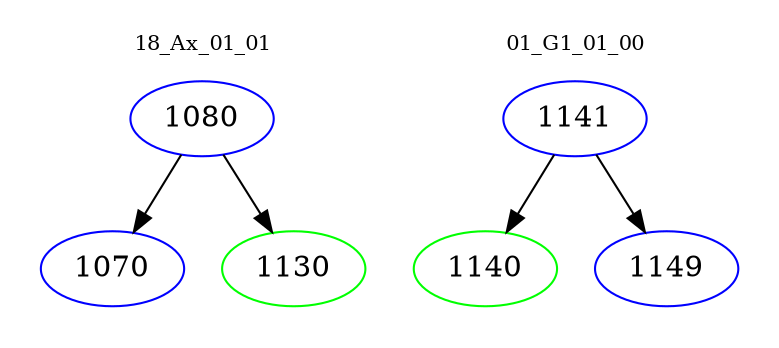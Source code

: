 digraph{
subgraph cluster_0 {
color = white
label = "18_Ax_01_01";
fontsize=10;
T0_1080 [label="1080", color="blue"]
T0_1080 -> T0_1070 [color="black"]
T0_1070 [label="1070", color="blue"]
T0_1080 -> T0_1130 [color="black"]
T0_1130 [label="1130", color="green"]
}
subgraph cluster_1 {
color = white
label = "01_G1_01_00";
fontsize=10;
T1_1141 [label="1141", color="blue"]
T1_1141 -> T1_1140 [color="black"]
T1_1140 [label="1140", color="green"]
T1_1141 -> T1_1149 [color="black"]
T1_1149 [label="1149", color="blue"]
}
}
